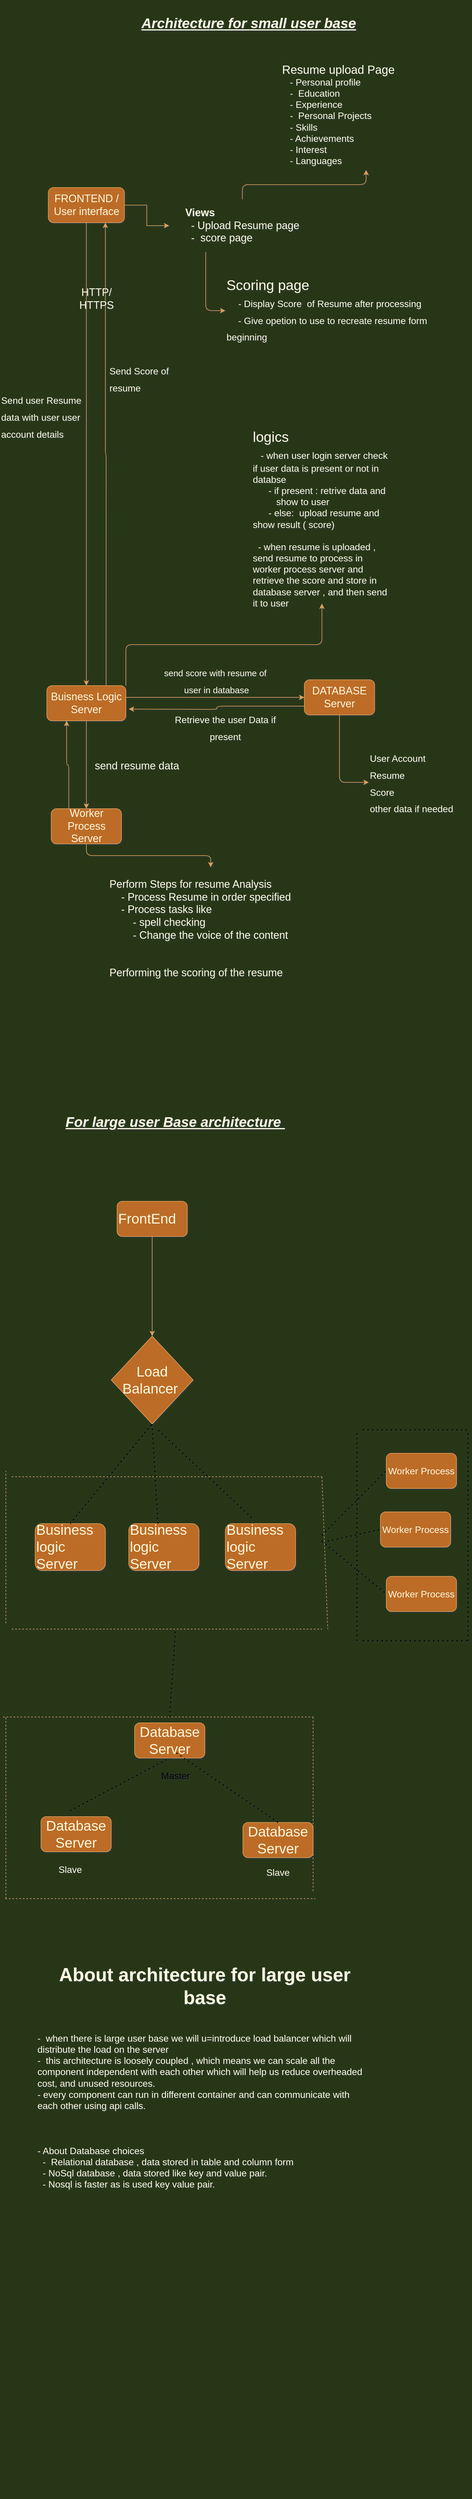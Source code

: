 <mxfile version="13.9.9" type="device"><diagram id="2Eo5j8IACn2S8swS7bX-" name="Page-1"><mxGraphModel dx="1209" dy="801" grid="1" gridSize="10" guides="1" tooltips="1" connect="1" arrows="1" fold="1" page="1" pageScale="1" pageWidth="850" pageHeight="1100" background="#283618" math="0" shadow="1"><root><mxCell id="0"/><mxCell id="1" parent="0"/><mxCell id="kTKmNDYePMLnofXvbl3o-4" style="edgeStyle=orthogonalEdgeStyle;rounded=0;orthogonalLoop=1;jettySize=auto;html=1;exitX=1;exitY=0.5;exitDx=0;exitDy=0;fontSize=18;labelBackgroundColor=#283618;strokeColor=#DDA15E;fontColor=#FEFAE0;" edge="1" parent="1" source="kTKmNDYePMLnofXvbl3o-1" target="kTKmNDYePMLnofXvbl3o-2"><mxGeometry relative="1" as="geometry"/></mxCell><mxCell id="kTKmNDYePMLnofXvbl3o-13" style="edgeStyle=orthogonalEdgeStyle;rounded=0;orthogonalLoop=1;jettySize=auto;html=1;exitX=0.5;exitY=1;exitDx=0;exitDy=0;entryX=0.5;entryY=0;entryDx=0;entryDy=0;fontSize=18;labelBackgroundColor=#283618;strokeColor=#DDA15E;fontColor=#FEFAE0;" edge="1" parent="1" source="kTKmNDYePMLnofXvbl3o-1" target="kTKmNDYePMLnofXvbl3o-6"><mxGeometry relative="1" as="geometry"/></mxCell><mxCell id="kTKmNDYePMLnofXvbl3o-1" value="FRONTEND /&lt;br&gt;User interface" style="rounded=1;whiteSpace=wrap;html=1;fontSize=18;fillColor=#BC6C25;strokeColor=#DDA15E;fontColor=#FEFAE0;" vertex="1" parent="1"><mxGeometry x="112.5" y="320" width="130" height="60" as="geometry"/></mxCell><mxCell id="kTKmNDYePMLnofXvbl3o-32" style="edgeStyle=orthogonalEdgeStyle;curved=0;rounded=1;sketch=0;orthogonalLoop=1;jettySize=auto;html=1;exitX=0.25;exitY=1;exitDx=0;exitDy=0;entryX=0;entryY=0.5;entryDx=0;entryDy=0;strokeColor=#DDA15E;fillColor=#BC6C25;fontSize=24;fontColor=#FEFAE0;" edge="1" parent="1" source="kTKmNDYePMLnofXvbl3o-2" target="kTKmNDYePMLnofXvbl3o-31"><mxGeometry relative="1" as="geometry"/></mxCell><mxCell id="kTKmNDYePMLnofXvbl3o-40" style="edgeStyle=orthogonalEdgeStyle;curved=0;rounded=1;sketch=0;orthogonalLoop=1;jettySize=auto;html=1;strokeColor=#DDA15E;fillColor=#BC6C25;fontSize=16;fontColor=#FEFAE0;" edge="1" parent="1" source="kTKmNDYePMLnofXvbl3o-2" target="kTKmNDYePMLnofXvbl3o-38"><mxGeometry relative="1" as="geometry"/></mxCell><mxCell id="kTKmNDYePMLnofXvbl3o-2" value="&lt;div style=&quot;text-align: left&quot;&gt;&lt;b&gt;Views&lt;/b&gt;&lt;/div&gt;&amp;nbsp; - Upload Resume page&lt;br&gt;&lt;div style=&quot;text-align: left&quot;&gt;&amp;nbsp; -&amp;nbsp; score page&lt;/div&gt;" style="text;html=1;strokeColor=none;fillColor=none;align=center;verticalAlign=middle;whiteSpace=wrap;rounded=0;fontSize=18;fontColor=#FEFAE0;" vertex="1" parent="1"><mxGeometry x="319" y="340" width="250" height="90" as="geometry"/></mxCell><mxCell id="kTKmNDYePMLnofXvbl3o-10" style="edgeStyle=orthogonalEdgeStyle;rounded=0;orthogonalLoop=1;jettySize=auto;html=1;exitX=0.5;exitY=1;exitDx=0;exitDy=0;fontSize=18;labelBackgroundColor=#283618;strokeColor=#DDA15E;fontColor=#FEFAE0;" edge="1" parent="1" source="kTKmNDYePMLnofXvbl3o-6" target="kTKmNDYePMLnofXvbl3o-9"><mxGeometry relative="1" as="geometry"/></mxCell><mxCell id="kTKmNDYePMLnofXvbl3o-11" style="edgeStyle=orthogonalEdgeStyle;rounded=0;orthogonalLoop=1;jettySize=auto;html=1;exitX=1;exitY=0.5;exitDx=0;exitDy=0;fontSize=18;labelBackgroundColor=#283618;strokeColor=#DDA15E;fontColor=#FEFAE0;entryX=0;entryY=0.5;entryDx=0;entryDy=0;" edge="1" parent="1" source="kTKmNDYePMLnofXvbl3o-6" target="kTKmNDYePMLnofXvbl3o-8"><mxGeometry relative="1" as="geometry"><mxPoint x="345" y="1200" as="targetPoint"/><Array as="points"><mxPoint x="245" y="1190"/><mxPoint x="535" y="1190"/></Array></mxGeometry></mxCell><mxCell id="kTKmNDYePMLnofXvbl3o-33" style="edgeStyle=orthogonalEdgeStyle;curved=0;rounded=1;sketch=0;orthogonalLoop=1;jettySize=auto;html=1;exitX=0.75;exitY=0;exitDx=0;exitDy=0;entryX=0.75;entryY=1;entryDx=0;entryDy=0;strokeColor=#DDA15E;fillColor=#BC6C25;fontSize=24;fontColor=#FEFAE0;" edge="1" parent="1" source="kTKmNDYePMLnofXvbl3o-6" target="kTKmNDYePMLnofXvbl3o-1"><mxGeometry relative="1" as="geometry"/></mxCell><mxCell id="kTKmNDYePMLnofXvbl3o-42" style="edgeStyle=orthogonalEdgeStyle;curved=0;rounded=1;sketch=0;orthogonalLoop=1;jettySize=auto;html=1;exitX=1;exitY=0;exitDx=0;exitDy=0;entryX=0.5;entryY=1;entryDx=0;entryDy=0;strokeColor=#DDA15E;fillColor=#BC6C25;fontSize=16;fontColor=#FEFAE0;" edge="1" parent="1" source="kTKmNDYePMLnofXvbl3o-6" target="kTKmNDYePMLnofXvbl3o-41"><mxGeometry relative="1" as="geometry"/></mxCell><mxCell id="kTKmNDYePMLnofXvbl3o-6" value="Buisness Logic&lt;br&gt;Server" style="rounded=1;whiteSpace=wrap;html=1;fontSize=18;fillColor=#BC6C25;strokeColor=#DDA15E;fontColor=#FEFAE0;" vertex="1" parent="1"><mxGeometry x="110" y="1170" width="135" height="60" as="geometry"/></mxCell><mxCell id="kTKmNDYePMLnofXvbl3o-28" style="edgeStyle=orthogonalEdgeStyle;curved=0;rounded=1;sketch=0;orthogonalLoop=1;jettySize=auto;html=1;exitX=0;exitY=0.75;exitDx=0;exitDy=0;strokeColor=#DDA15E;fillColor=#BC6C25;fontSize=24;fontColor=#FEFAE0;" edge="1" parent="1" source="kTKmNDYePMLnofXvbl3o-8"><mxGeometry relative="1" as="geometry"><mxPoint x="250" y="1210" as="targetPoint"/></mxGeometry></mxCell><mxCell id="kTKmNDYePMLnofXvbl3o-37" style="edgeStyle=orthogonalEdgeStyle;curved=0;rounded=1;sketch=0;orthogonalLoop=1;jettySize=auto;html=1;exitX=0.5;exitY=1;exitDx=0;exitDy=0;entryX=0;entryY=0.5;entryDx=0;entryDy=0;strokeColor=#DDA15E;fillColor=#BC6C25;fontSize=24;fontColor=#FEFAE0;" edge="1" parent="1" source="kTKmNDYePMLnofXvbl3o-8" target="kTKmNDYePMLnofXvbl3o-36"><mxGeometry relative="1" as="geometry"/></mxCell><mxCell id="kTKmNDYePMLnofXvbl3o-8" value="DATABASE&lt;br&gt;Server" style="rounded=1;whiteSpace=wrap;html=1;fontSize=18;fillColor=#BC6C25;strokeColor=#DDA15E;fontColor=#FEFAE0;" vertex="1" parent="1"><mxGeometry x="550" y="1160" width="120" height="60" as="geometry"/></mxCell><mxCell id="kTKmNDYePMLnofXvbl3o-18" style="edgeStyle=orthogonalEdgeStyle;curved=0;rounded=1;sketch=0;orthogonalLoop=1;jettySize=auto;html=1;entryX=0.5;entryY=0;entryDx=0;entryDy=0;strokeColor=#DDA15E;fillColor=#BC6C25;fontColor=#FEFAE0;" edge="1" parent="1" source="kTKmNDYePMLnofXvbl3o-9" target="kTKmNDYePMLnofXvbl3o-17"><mxGeometry relative="1" as="geometry"/></mxCell><mxCell id="kTKmNDYePMLnofXvbl3o-24" style="edgeStyle=orthogonalEdgeStyle;curved=0;rounded=1;sketch=0;orthogonalLoop=1;jettySize=auto;html=1;exitX=0.25;exitY=0;exitDx=0;exitDy=0;entryX=0.25;entryY=1;entryDx=0;entryDy=0;strokeColor=#DDA15E;fillColor=#BC6C25;fontSize=24;fontColor=#FEFAE0;" edge="1" parent="1" source="kTKmNDYePMLnofXvbl3o-9" target="kTKmNDYePMLnofXvbl3o-6"><mxGeometry relative="1" as="geometry"/></mxCell><mxCell id="kTKmNDYePMLnofXvbl3o-9" value="Worker Process Server" style="rounded=1;whiteSpace=wrap;html=1;fontSize=18;fillColor=#BC6C25;strokeColor=#DDA15E;fontColor=#FEFAE0;" vertex="1" parent="1"><mxGeometry x="117.5" y="1380" width="120" height="60" as="geometry"/></mxCell><mxCell id="kTKmNDYePMLnofXvbl3o-14" value="HTTP/&lt;br&gt;HTTPS" style="text;html=1;strokeColor=none;fillColor=none;align=center;verticalAlign=middle;whiteSpace=wrap;rounded=0;fontSize=18;fontColor=#FEFAE0;" vertex="1" parent="1"><mxGeometry x="175" y="500" width="40" height="20" as="geometry"/></mxCell><mxCell id="kTKmNDYePMLnofXvbl3o-17" value="Perform Steps for resume Analysis&lt;br&gt;&amp;nbsp; &amp;nbsp; - Process Resume in order specified&lt;br&gt;&amp;nbsp; &amp;nbsp; - Process tasks like&lt;br&gt;&amp;nbsp; &amp;nbsp; &amp;nbsp; &amp;nbsp; - spell checking&lt;br&gt;&amp;nbsp; &amp;nbsp; &amp;nbsp; &amp;nbsp; - Change the voice of the content&lt;br&gt;&lt;br&gt;&lt;br&gt;Performing the scoring of the resume" style="text;html=1;strokeColor=none;fillColor=none;align=left;verticalAlign=middle;whiteSpace=wrap;rounded=0;fontSize=18;fontColor=#FEFAE0;" vertex="1" parent="1"><mxGeometry x="215" y="1480" width="350" height="210" as="geometry"/></mxCell><mxCell id="kTKmNDYePMLnofXvbl3o-19" value="Architecture for small user base" style="text;html=1;strokeColor=none;fillColor=none;align=center;verticalAlign=middle;whiteSpace=wrap;rounded=0;sketch=0;fontColor=#FEFAE0;fontSize=24;fontStyle=7" vertex="1" parent="1"><mxGeometry x="230" width="450" height="80" as="geometry"/></mxCell><mxCell id="kTKmNDYePMLnofXvbl3o-23" value="&lt;font style=&quot;font-size: 18px&quot;&gt;send resume data&lt;/font&gt;" style="text;html=1;align=left;verticalAlign=middle;resizable=0;points=[];autosize=1;fontSize=24;fontColor=#FEFAE0;" vertex="1" parent="1"><mxGeometry x="190" y="1285" width="160" height="40" as="geometry"/></mxCell><mxCell id="kTKmNDYePMLnofXvbl3o-27" value="&lt;font style=&quot;font-size: 15px&quot;&gt;send score with resume of&amp;nbsp;&lt;br&gt;user in database&lt;/font&gt;" style="text;html=1;strokeColor=none;fillColor=none;align=center;verticalAlign=middle;whiteSpace=wrap;rounded=0;sketch=0;fontSize=24;fontColor=#FEFAE0;" vertex="1" parent="1"><mxGeometry x="300" y="1130" width="200" height="60" as="geometry"/></mxCell><mxCell id="kTKmNDYePMLnofXvbl3o-29" value="&lt;span style=&quot;font-size: 16px&quot;&gt;Retrieve the user Data if present&lt;/span&gt;" style="text;html=1;strokeColor=none;fillColor=none;align=center;verticalAlign=middle;whiteSpace=wrap;rounded=0;sketch=0;fontSize=24;fontColor=#FEFAE0;" vertex="1" parent="1"><mxGeometry x="300" y="1220" width="230" height="40" as="geometry"/></mxCell><mxCell id="kTKmNDYePMLnofXvbl3o-31" value="Scoring page&amp;nbsp;&lt;br&gt;&amp;nbsp; &amp;nbsp;&lt;span style=&quot;font-size: 16px&quot;&gt;- Display Score&amp;nbsp; of Resume after processing&amp;nbsp;&lt;br&gt;&lt;/span&gt;&amp;nbsp; &amp;nbsp;&lt;font style=&quot;font-size: 16px&quot;&gt;- Give opetion to use to recreate resume form beginning&lt;/font&gt;" style="text;html=1;strokeColor=none;fillColor=none;align=left;verticalAlign=middle;whiteSpace=wrap;rounded=0;sketch=0;fontSize=24;fontColor=#FEFAE0;" vertex="1" parent="1"><mxGeometry x="415" y="470" width="360" height="120" as="geometry"/></mxCell><mxCell id="kTKmNDYePMLnofXvbl3o-34" value="&lt;font style=&quot;font-size: 16px&quot;&gt;Send Score of resume&lt;/font&gt;" style="text;html=1;strokeColor=none;fillColor=none;align=left;verticalAlign=middle;whiteSpace=wrap;rounded=0;sketch=0;fontSize=24;fontColor=#FEFAE0;" vertex="1" parent="1"><mxGeometry x="215" y="620" width="150" height="50" as="geometry"/></mxCell><mxCell id="kTKmNDYePMLnofXvbl3o-35" value="&lt;font style=&quot;font-size: 16px&quot;&gt;Send user Resume data with user user account details&amp;nbsp;&lt;/font&gt;" style="text;html=1;strokeColor=none;fillColor=none;align=left;verticalAlign=middle;whiteSpace=wrap;rounded=0;sketch=0;fontSize=24;fontColor=#FEFAE0;" vertex="1" parent="1"><mxGeometry x="30" y="660" width="160" height="100" as="geometry"/></mxCell><mxCell id="kTKmNDYePMLnofXvbl3o-36" value="&lt;font style=&quot;font-size: 16px&quot;&gt;User Account&lt;br&gt;Resume&lt;br&gt;Score&lt;br&gt;other data if needed&lt;/font&gt;" style="text;html=1;strokeColor=none;fillColor=none;align=left;verticalAlign=middle;whiteSpace=wrap;rounded=0;sketch=0;fontSize=24;fontColor=#FEFAE0;" vertex="1" parent="1"><mxGeometry x="660" y="1280" width="160" height="110" as="geometry"/></mxCell><mxCell id="kTKmNDYePMLnofXvbl3o-38" value="&lt;font&gt;&lt;font style=&quot;font-size: 20px&quot;&gt;Resume upload Page&lt;/font&gt;&lt;br style=&quot;font-size: 16px&quot;&gt;&amp;nbsp; &amp;nbsp;- Personal profile&lt;br style=&quot;font-size: 16px&quot;&gt;&amp;nbsp; &amp;nbsp;-&amp;nbsp; Education&lt;br style=&quot;font-size: 16px&quot;&gt;&amp;nbsp; &amp;nbsp;- Experience&lt;br style=&quot;font-size: 16px&quot;&gt;&amp;nbsp; &amp;nbsp;-&amp;nbsp; Personal Projects&lt;br style=&quot;font-size: 16px&quot;&gt;&amp;nbsp; &amp;nbsp;- Skills&lt;br style=&quot;font-size: 16px&quot;&gt;&amp;nbsp; &amp;nbsp;- Achievements&amp;nbsp;&lt;br style=&quot;font-size: 16px&quot;&gt;&amp;nbsp; &amp;nbsp;- Interest&lt;br&gt;&amp;nbsp; &amp;nbsp;- Languages&lt;br style=&quot;font-size: 16px&quot;&gt;&lt;/font&gt;" style="text;html=1;strokeColor=none;fillColor=none;align=left;verticalAlign=middle;whiteSpace=wrap;rounded=0;sketch=0;fontSize=16;fontColor=#FEFAE0;" vertex="1" parent="1"><mxGeometry x="510" y="100" width="291" height="190" as="geometry"/></mxCell><mxCell id="kTKmNDYePMLnofXvbl3o-41" value="&lt;font style=&quot;font-size: 24px&quot;&gt;logics&lt;br&gt;&amp;nbsp; &lt;/font&gt;&lt;font&gt;&lt;font style=&quot;font-size: 16px&quot;&gt;- when user login server check if user data is present or not in databse&lt;br&gt;&amp;nbsp; &amp;nbsp; &amp;nbsp; - if present : retrive data and&amp;nbsp; &amp;nbsp; &amp;nbsp; &amp;nbsp; &amp;nbsp; &amp;nbsp;show to user&lt;br&gt;&lt;/font&gt;&amp;nbsp; &amp;nbsp; &amp;nbsp; - else:&amp;nbsp; upload resume and show result ( score)&lt;br&gt;&lt;br&gt;&amp;nbsp; - when resume is uploaded , send resume to process in worker process server and retrieve the score and store in database server , and then send it to user&amp;nbsp;&lt;br&gt;&lt;/font&gt;" style="text;html=1;strokeColor=none;fillColor=none;align=left;verticalAlign=middle;whiteSpace=wrap;rounded=0;sketch=0;fontSize=16;fontColor=#FEFAE0;" vertex="1" parent="1"><mxGeometry x="460" y="740" width="240" height="290" as="geometry"/></mxCell><mxCell id="kTKmNDYePMLnofXvbl3o-44" value="&lt;b&gt;&lt;i&gt;&lt;u&gt;For large user Base architecture&amp;nbsp;&lt;/u&gt;&lt;/i&gt;&lt;/b&gt;" style="text;html=1;strokeColor=none;fillColor=none;align=left;verticalAlign=middle;whiteSpace=wrap;rounded=0;sketch=0;fontSize=24;fontColor=#FEFAE0;" vertex="1" parent="1"><mxGeometry x="140" y="1870" width="400" height="90" as="geometry"/></mxCell><mxCell id="kTKmNDYePMLnofXvbl3o-68" style="edgeStyle=orthogonalEdgeStyle;curved=0;rounded=1;sketch=0;orthogonalLoop=1;jettySize=auto;html=1;exitX=0.5;exitY=1;exitDx=0;exitDy=0;entryX=0.5;entryY=0;entryDx=0;entryDy=0;strokeColor=#DDA15E;fillColor=#BC6C25;fontSize=24;fontColor=#FEFAE0;" edge="1" parent="1" source="kTKmNDYePMLnofXvbl3o-45" target="kTKmNDYePMLnofXvbl3o-49"><mxGeometry relative="1" as="geometry"/></mxCell><mxCell id="kTKmNDYePMLnofXvbl3o-45" value="FrontEnd" style="rounded=1;whiteSpace=wrap;html=1;sketch=0;strokeColor=#DDA15E;fillColor=#BC6C25;fontSize=24;fontColor=#FEFAE0;align=left;" vertex="1" parent="1"><mxGeometry x="230" y="2050" width="120" height="60" as="geometry"/></mxCell><mxCell id="kTKmNDYePMLnofXvbl3o-46" value="Business logic Server" style="rounded=1;whiteSpace=wrap;html=1;sketch=0;strokeColor=#DDA15E;fillColor=#BC6C25;fontSize=24;fontColor=#FEFAE0;align=left;" vertex="1" parent="1"><mxGeometry x="250" y="2600" width="120" height="80" as="geometry"/></mxCell><mxCell id="kTKmNDYePMLnofXvbl3o-47" value="Business logic Server" style="rounded=1;whiteSpace=wrap;html=1;sketch=0;strokeColor=#DDA15E;fillColor=#BC6C25;fontSize=24;fontColor=#FEFAE0;align=left;" vertex="1" parent="1"><mxGeometry x="415" y="2600" width="120" height="80" as="geometry"/></mxCell><mxCell id="kTKmNDYePMLnofXvbl3o-48" value="Business logic Server" style="rounded=1;whiteSpace=wrap;html=1;sketch=0;strokeColor=#DDA15E;fillColor=#BC6C25;fontSize=24;fontColor=#FEFAE0;align=left;" vertex="1" parent="1"><mxGeometry x="90" y="2600" width="120" height="80" as="geometry"/></mxCell><mxCell id="kTKmNDYePMLnofXvbl3o-49" value="Load Balancer&amp;nbsp;" style="rhombus;whiteSpace=wrap;html=1;rounded=0;sketch=0;strokeColor=#DDA15E;fillColor=#BC6C25;fontSize=24;fontColor=#FEFAE0;align=center;" vertex="1" parent="1"><mxGeometry x="220" y="2280" width="140" height="150" as="geometry"/></mxCell><mxCell id="kTKmNDYePMLnofXvbl3o-50" value="Database&lt;br&gt;Server" style="rounded=1;whiteSpace=wrap;html=1;sketch=0;strokeColor=#DDA15E;fillColor=#BC6C25;fontSize=24;fontColor=#FEFAE0;align=center;" vertex="1" parent="1"><mxGeometry x="445" y="3110" width="120" height="60" as="geometry"/></mxCell><mxCell id="kTKmNDYePMLnofXvbl3o-51" value="Database&lt;br&gt;Server" style="rounded=1;whiteSpace=wrap;html=1;sketch=0;strokeColor=#DDA15E;fillColor=#BC6C25;fontSize=24;fontColor=#FEFAE0;align=center;" vertex="1" parent="1"><mxGeometry x="260" y="2940" width="120" height="60" as="geometry"/></mxCell><mxCell id="kTKmNDYePMLnofXvbl3o-52" value="Database&lt;br&gt;Server" style="rounded=1;whiteSpace=wrap;html=1;sketch=0;strokeColor=#DDA15E;fillColor=#BC6C25;fontSize=24;fontColor=#FEFAE0;align=center;" vertex="1" parent="1"><mxGeometry x="100" y="3100" width="120" height="60" as="geometry"/></mxCell><mxCell id="kTKmNDYePMLnofXvbl3o-57" value="" style="endArrow=none;dashed=1;html=1;strokeColor=#DDA15E;fillColor=#BC6C25;fontSize=24;fontColor=#FEFAE0;" edge="1" parent="1"><mxGeometry width="50" height="50" relative="1" as="geometry"><mxPoint x="40" y="2770" as="sourcePoint"/><mxPoint x="40" y="2510" as="targetPoint"/></mxGeometry></mxCell><mxCell id="kTKmNDYePMLnofXvbl3o-58" value="" style="endArrow=none;dashed=1;html=1;strokeColor=#DDA15E;fillColor=#BC6C25;fontSize=24;fontColor=#FEFAE0;" edge="1" parent="1"><mxGeometry width="50" height="50" relative="1" as="geometry"><mxPoint x="50" y="2780" as="sourcePoint"/><mxPoint x="580" y="2780" as="targetPoint"/></mxGeometry></mxCell><mxCell id="kTKmNDYePMLnofXvbl3o-59" value="" style="endArrow=none;dashed=1;html=1;strokeColor=#DDA15E;fillColor=#BC6C25;fontSize=24;fontColor=#FEFAE0;" edge="1" parent="1"><mxGeometry width="50" height="50" relative="1" as="geometry"><mxPoint x="50" y="2520" as="sourcePoint"/><mxPoint x="580" y="2520" as="targetPoint"/></mxGeometry></mxCell><mxCell id="kTKmNDYePMLnofXvbl3o-60" value="" style="endArrow=none;dashed=1;html=1;strokeColor=#DDA15E;fillColor=#BC6C25;fontSize=24;fontColor=#FEFAE0;" edge="1" parent="1"><mxGeometry width="50" height="50" relative="1" as="geometry"><mxPoint x="580" y="2520" as="sourcePoint"/><mxPoint x="590" y="2780" as="targetPoint"/><Array as="points"/></mxGeometry></mxCell><mxCell id="kTKmNDYePMLnofXvbl3o-61" value="" style="endArrow=none;dashed=1;html=1;dashPattern=1 3;strokeWidth=2;fillColor=#BC6C25;fontSize=24;fontColor=#FEFAE0;entryX=0.5;entryY=1;entryDx=0;entryDy=0;exitX=0.5;exitY=0;exitDx=0;exitDy=0;" edge="1" parent="1" source="kTKmNDYePMLnofXvbl3o-48" target="kTKmNDYePMLnofXvbl3o-49"><mxGeometry width="50" height="50" relative="1" as="geometry"><mxPoint x="450" y="2780" as="sourcePoint"/><mxPoint x="500" y="2730" as="targetPoint"/></mxGeometry></mxCell><mxCell id="kTKmNDYePMLnofXvbl3o-62" value="" style="endArrow=none;dashed=1;html=1;dashPattern=1 3;strokeWidth=2;fillColor=#BC6C25;fontSize=24;fontColor=#FEFAE0;entryX=0.5;entryY=1;entryDx=0;entryDy=0;" edge="1" parent="1"><mxGeometry width="50" height="50" relative="1" as="geometry"><mxPoint x="460" y="2590" as="sourcePoint"/><mxPoint x="300" y="2440" as="targetPoint"/></mxGeometry></mxCell><mxCell id="kTKmNDYePMLnofXvbl3o-63" value="" style="endArrow=none;dashed=1;html=1;dashPattern=1 3;strokeWidth=2;fillColor=#BC6C25;fontSize=24;fontColor=#FEFAE0;entryX=0.5;entryY=1;entryDx=0;entryDy=0;" edge="1" parent="1" target="kTKmNDYePMLnofXvbl3o-49"><mxGeometry width="50" height="50" relative="1" as="geometry"><mxPoint x="300" y="2600" as="sourcePoint"/><mxPoint x="310" y="2450" as="targetPoint"/><Array as="points"><mxPoint x="300" y="2600"/></Array></mxGeometry></mxCell><mxCell id="kTKmNDYePMLnofXvbl3o-69" value="" style="endArrow=none;dashed=1;html=1;strokeColor=#DDA15E;fillColor=#BC6C25;fontSize=24;fontColor=#FEFAE0;" edge="1" parent="1"><mxGeometry width="50" height="50" relative="1" as="geometry"><mxPoint x="35" y="2930" as="sourcePoint"/><mxPoint x="565" y="2930" as="targetPoint"/><Array as="points"><mxPoint x="305" y="2930"/></Array></mxGeometry></mxCell><mxCell id="kTKmNDYePMLnofXvbl3o-70" value="" style="endArrow=none;dashed=1;html=1;strokeColor=#DDA15E;fillColor=#BC6C25;fontSize=24;fontColor=#FEFAE0;" edge="1" parent="1"><mxGeometry width="50" height="50" relative="1" as="geometry"><mxPoint x="40" y="3240" as="sourcePoint"/><mxPoint x="40" y="2930" as="targetPoint"/></mxGeometry></mxCell><mxCell id="kTKmNDYePMLnofXvbl3o-71" value="" style="endArrow=none;dashed=1;html=1;strokeColor=#DDA15E;fillColor=#BC6C25;fontSize=24;fontColor=#FEFAE0;" edge="1" parent="1"><mxGeometry width="50" height="50" relative="1" as="geometry"><mxPoint x="565" y="2930" as="sourcePoint"/><mxPoint x="565" y="3230" as="targetPoint"/><Array as="points"/></mxGeometry></mxCell><mxCell id="kTKmNDYePMLnofXvbl3o-73" value="Master" style="text;html=1;strokeColor=none;fillColor=none;align=center;verticalAlign=middle;whiteSpace=wrap;rounded=0;fontSize=16;" vertex="1" parent="1"><mxGeometry x="300" y="3020" width="60" height="20" as="geometry"/></mxCell><mxCell id="kTKmNDYePMLnofXvbl3o-74" value="Slave" style="text;html=1;strokeColor=none;fillColor=none;align=center;verticalAlign=middle;whiteSpace=wrap;rounded=0;sketch=0;fontSize=16;fontColor=#FEFAE0;" vertex="1" parent="1"><mxGeometry x="130" y="3180" width="40" height="20" as="geometry"/></mxCell><mxCell id="kTKmNDYePMLnofXvbl3o-75" value="Slave" style="text;html=1;strokeColor=none;fillColor=none;align=center;verticalAlign=middle;whiteSpace=wrap;rounded=0;sketch=0;fontSize=16;fontColor=#FEFAE0;" vertex="1" parent="1"><mxGeometry x="485" y="3190" width="40" height="10" as="geometry"/></mxCell><mxCell id="kTKmNDYePMLnofXvbl3o-76" value="" style="endArrow=none;dashed=1;html=1;strokeColor=#DDA15E;fillColor=#BC6C25;fontSize=24;fontColor=#FEFAE0;" edge="1" parent="1"><mxGeometry width="50" height="50" relative="1" as="geometry"><mxPoint x="39" y="3240" as="sourcePoint"/><mxPoint x="569" y="3240" as="targetPoint"/></mxGeometry></mxCell><mxCell id="kTKmNDYePMLnofXvbl3o-77" value="" style="endArrow=none;dashed=1;html=1;dashPattern=1 3;strokeWidth=2;fillColor=#BC6C25;fontSize=16;fontColor=#FEFAE0;" edge="1" parent="1"><mxGeometry width="50" height="50" relative="1" as="geometry"><mxPoint x="320" y="2930" as="sourcePoint"/><mxPoint x="330" y="2780" as="targetPoint"/></mxGeometry></mxCell><mxCell id="kTKmNDYePMLnofXvbl3o-78" value="" style="endArrow=none;dashed=1;html=1;dashPattern=1 3;strokeWidth=2;fillColor=#BC6C25;fontSize=16;fontColor=#FEFAE0;entryX=0.5;entryY=1;entryDx=0;entryDy=0;" edge="1" parent="1" target="kTKmNDYePMLnofXvbl3o-51"><mxGeometry width="50" height="50" relative="1" as="geometry"><mxPoint x="150" y="3090" as="sourcePoint"/><mxPoint x="500" y="2910" as="targetPoint"/></mxGeometry></mxCell><mxCell id="kTKmNDYePMLnofXvbl3o-79" value="" style="endArrow=none;dashed=1;html=1;dashPattern=1 3;strokeWidth=2;fillColor=#BC6C25;fontSize=16;fontColor=#FEFAE0;exitX=0.5;exitY=0;exitDx=0;exitDy=0;" edge="1" parent="1" source="kTKmNDYePMLnofXvbl3o-50"><mxGeometry width="50" height="50" relative="1" as="geometry"><mxPoint x="329.5" y="3170" as="sourcePoint"/><mxPoint x="329.5" y="2990" as="targetPoint"/></mxGeometry></mxCell><mxCell id="kTKmNDYePMLnofXvbl3o-93" value="Worker Process" style="rounded=1;whiteSpace=wrap;html=1;sketch=0;strokeColor=#DDA15E;fillColor=#BC6C25;fontSize=16;fontColor=#FEFAE0;align=center;" vertex="1" parent="1"><mxGeometry x="690" y="2480" width="120" height="60" as="geometry"/></mxCell><mxCell id="kTKmNDYePMLnofXvbl3o-94" value="Worker Process" style="rounded=1;whiteSpace=wrap;html=1;sketch=0;strokeColor=#DDA15E;fillColor=#BC6C25;fontSize=16;fontColor=#FEFAE0;align=center;" vertex="1" parent="1"><mxGeometry x="690" y="2690" width="120" height="60" as="geometry"/></mxCell><mxCell id="kTKmNDYePMLnofXvbl3o-95" value="Worker Process" style="rounded=1;whiteSpace=wrap;html=1;sketch=0;strokeColor=#DDA15E;fillColor=#BC6C25;fontSize=16;fontColor=#FEFAE0;align=center;" vertex="1" parent="1"><mxGeometry x="680" y="2580" width="120" height="60" as="geometry"/></mxCell><mxCell id="kTKmNDYePMLnofXvbl3o-96" value="" style="endArrow=none;dashed=1;html=1;dashPattern=1 3;strokeWidth=2;fillColor=#BC6C25;fontSize=16;fontColor=#FEFAE0;" edge="1" parent="1"><mxGeometry width="50" height="50" relative="1" as="geometry"><mxPoint x="640" y="2800" as="sourcePoint"/><mxPoint x="640" y="2440" as="targetPoint"/></mxGeometry></mxCell><mxCell id="kTKmNDYePMLnofXvbl3o-97" value="" style="endArrow=none;dashed=1;html=1;dashPattern=1 3;strokeWidth=2;fillColor=#BC6C25;fontSize=16;fontColor=#FEFAE0;" edge="1" parent="1"><mxGeometry width="50" height="50" relative="1" as="geometry"><mxPoint x="830" y="2800" as="sourcePoint"/><mxPoint x="830" y="2440" as="targetPoint"/></mxGeometry></mxCell><mxCell id="kTKmNDYePMLnofXvbl3o-98" value="" style="endArrow=none;dashed=1;html=1;dashPattern=1 3;strokeWidth=2;fillColor=#BC6C25;fontSize=16;fontColor=#FEFAE0;" edge="1" parent="1"><mxGeometry width="50" height="50" relative="1" as="geometry"><mxPoint x="650" y="2800" as="sourcePoint"/><mxPoint x="830" y="2800" as="targetPoint"/></mxGeometry></mxCell><mxCell id="kTKmNDYePMLnofXvbl3o-99" value="" style="endArrow=none;dashed=1;html=1;dashPattern=1 3;strokeWidth=2;fillColor=#BC6C25;fontSize=16;fontColor=#FEFAE0;" edge="1" parent="1"><mxGeometry width="50" height="50" relative="1" as="geometry"><mxPoint x="650" y="2440" as="sourcePoint"/><mxPoint x="830" y="2440" as="targetPoint"/></mxGeometry></mxCell><mxCell id="kTKmNDYePMLnofXvbl3o-100" value="" style="endArrow=none;dashed=1;html=1;dashPattern=1 3;strokeWidth=2;fillColor=#BC6C25;fontSize=16;fontColor=#FEFAE0;entryX=0;entryY=0.5;entryDx=0;entryDy=0;" edge="1" parent="1" target="kTKmNDYePMLnofXvbl3o-93"><mxGeometry width="50" height="50" relative="1" as="geometry"><mxPoint x="580" y="2620" as="sourcePoint"/><mxPoint x="500" y="2610" as="targetPoint"/></mxGeometry></mxCell><mxCell id="kTKmNDYePMLnofXvbl3o-101" value="" style="endArrow=none;dashed=1;html=1;dashPattern=1 3;strokeWidth=2;fillColor=#BC6C25;fontSize=16;fontColor=#FEFAE0;entryX=0;entryY=0.5;entryDx=0;entryDy=0;" edge="1" parent="1" target="kTKmNDYePMLnofXvbl3o-95"><mxGeometry width="50" height="50" relative="1" as="geometry"><mxPoint x="590" y="2630" as="sourcePoint"/><mxPoint x="700" y="2520" as="targetPoint"/></mxGeometry></mxCell><mxCell id="kTKmNDYePMLnofXvbl3o-102" value="" style="endArrow=none;dashed=1;html=1;dashPattern=1 3;strokeWidth=2;fillColor=#BC6C25;fontSize=16;fontColor=#FEFAE0;entryX=0;entryY=0.5;entryDx=0;entryDy=0;" edge="1" parent="1" target="kTKmNDYePMLnofXvbl3o-94"><mxGeometry width="50" height="50" relative="1" as="geometry"><mxPoint x="580" y="2630" as="sourcePoint"/><mxPoint x="710" y="2530" as="targetPoint"/></mxGeometry></mxCell><mxCell id="kTKmNDYePMLnofXvbl3o-104" value="&lt;h1&gt;About architecture for large user base&lt;/h1&gt;&lt;div&gt;&lt;br&gt;&lt;/div&gt;&lt;div style=&quot;text-align: left&quot;&gt;-&amp;nbsp; when there is large user base we will u=introduce load balancer which will distribute the load on the server&amp;nbsp;&lt;/div&gt;&lt;div style=&quot;text-align: left&quot;&gt;-&amp;nbsp; this architecture is loosely coupled , which means we can scale all the component independent with each other which will help us reduce overheaded cost, and unused resources.&lt;/div&gt;&lt;div style=&quot;text-align: left&quot;&gt;- every component can run in different container and can communicate with each other using api calls.&lt;/div&gt;&lt;div style=&quot;text-align: left&quot;&gt;&lt;br&gt;&lt;/div&gt;&lt;div style=&quot;text-align: left&quot;&gt;&lt;br&gt;&lt;/div&gt;&lt;div style=&quot;text-align: left&quot;&gt;&lt;br&gt;&lt;/div&gt;&lt;div style=&quot;text-align: left&quot;&gt;- About Database choices&lt;/div&gt;&lt;div style=&quot;text-align: left&quot;&gt;&amp;nbsp; -&amp;nbsp; Relational database , data stored in table and column form&lt;/div&gt;&lt;div style=&quot;text-align: left&quot;&gt;&amp;nbsp; - NoSql database , data stored like key and value pair.&lt;/div&gt;&lt;div style=&quot;text-align: left&quot;&gt;&amp;nbsp; - Nosql is faster as is used key value pair.&lt;/div&gt;" style="text;html=1;strokeColor=none;fillColor=none;spacing=5;spacingTop=-20;whiteSpace=wrap;overflow=hidden;rounded=0;sketch=0;fontSize=16;fontColor=#FEFAE0;align=center;" vertex="1" parent="1"><mxGeometry x="90" y="3340" width="580" height="920" as="geometry"/></mxCell></root></mxGraphModel></diagram></mxfile>